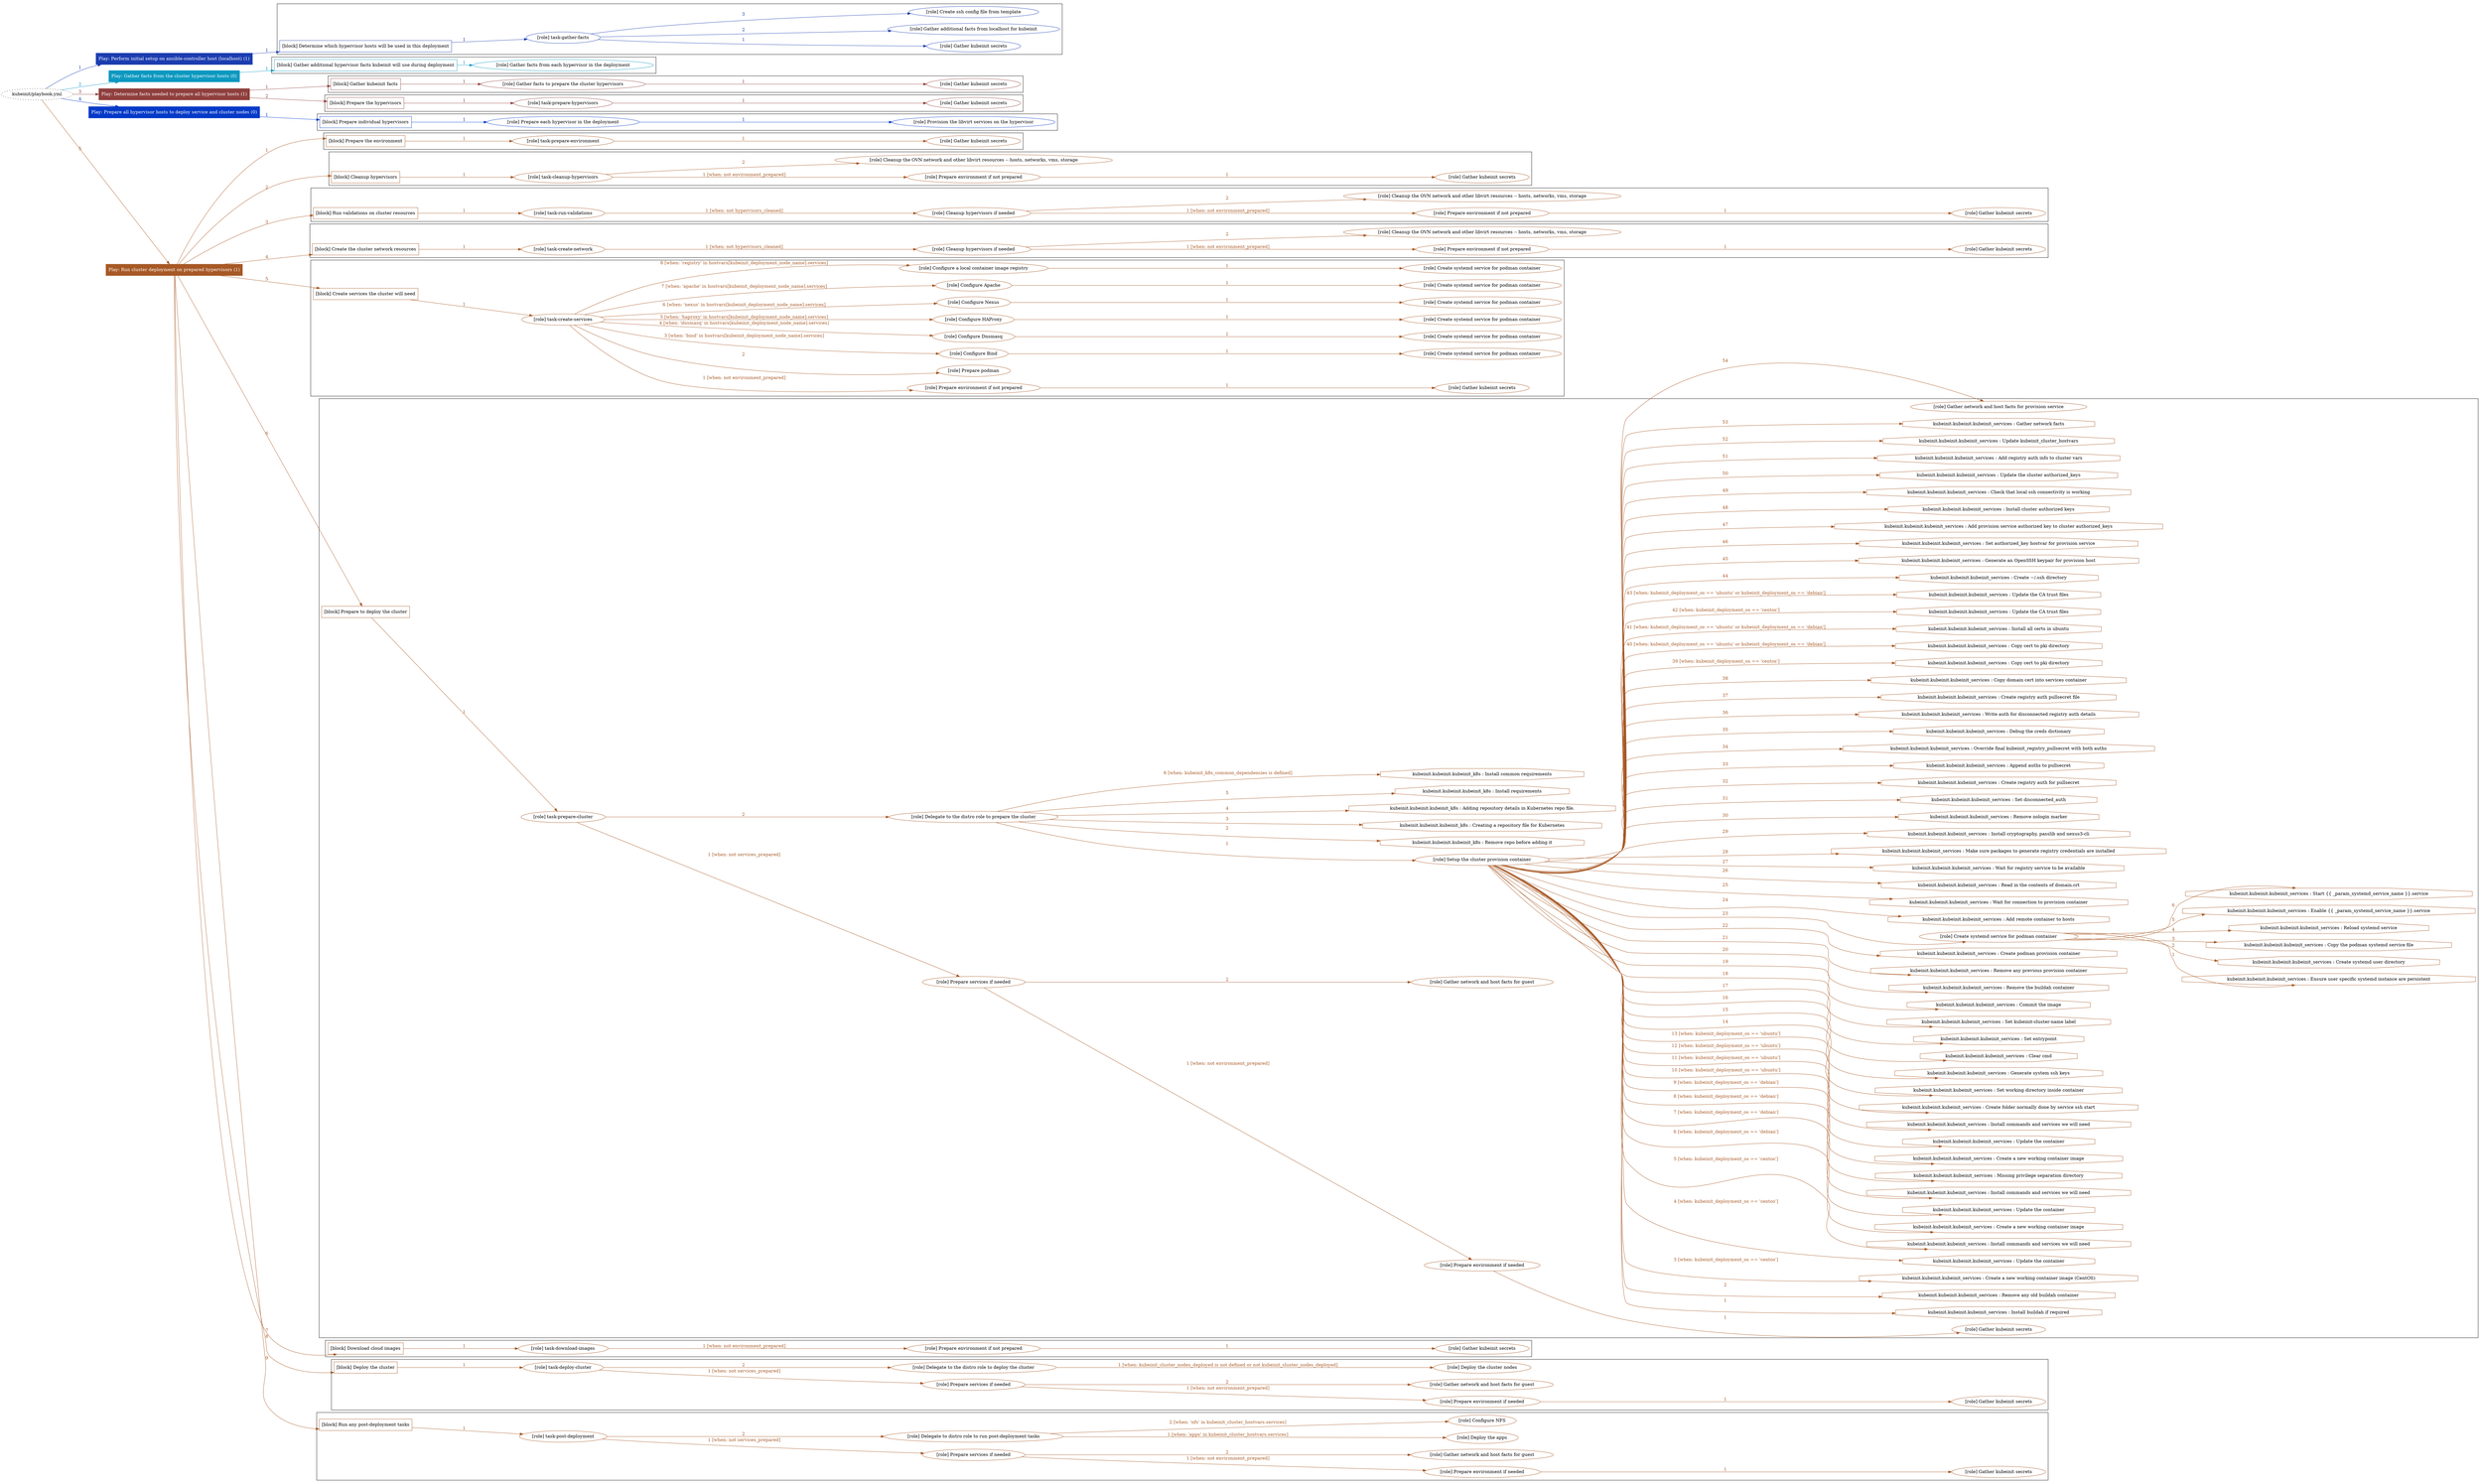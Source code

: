 digraph {
	graph [concentrate=true ordering=in rankdir=LR ratio=fill]
	edge [esep=5 sep=10]
	"kubeinit/playbook.yml" [URL="/home/runner/work/kubeinit/kubeinit/kubeinit/playbook.yml" id=playbook_4799d181 style=dotted]
	"kubeinit/playbook.yml" -> play_a02f248d [label="1 " color="#1c3db0" fontcolor="#1c3db0" id=edge_b0df022f labeltooltip="1 " tooltip="1 "]
	subgraph "Play: Perform initial setup on ansible-controller host (localhost) (1)" {
		play_a02f248d [label="Play: Perform initial setup on ansible-controller host (localhost) (1)" URL="/home/runner/work/kubeinit/kubeinit/kubeinit/playbook.yml" color="#1c3db0" fontcolor="#ffffff" id=play_a02f248d shape=box style=filled tooltip=localhost]
		play_a02f248d -> block_35a14f8c [label=1 color="#1c3db0" fontcolor="#1c3db0" id=edge_a6b7b1f9 labeltooltip=1 tooltip=1]
		subgraph cluster_block_35a14f8c {
			block_35a14f8c [label="[block] Determine which hypervisor hosts will be used in this deployment" URL="/home/runner/work/kubeinit/kubeinit/kubeinit/playbook.yml" color="#1c3db0" id=block_35a14f8c labeltooltip="Determine which hypervisor hosts will be used in this deployment" shape=box tooltip="Determine which hypervisor hosts will be used in this deployment"]
			block_35a14f8c -> role_ee580103 [label="1 " color="#1c3db0" fontcolor="#1c3db0" id=edge_62102153 labeltooltip="1 " tooltip="1 "]
			subgraph "task-gather-facts" {
				role_ee580103 [label="[role] task-gather-facts" URL="/home/runner/work/kubeinit/kubeinit/kubeinit/playbook.yml" color="#1c3db0" id=role_ee580103 tooltip="task-gather-facts"]
				role_ee580103 -> role_922951e5 [label="1 " color="#1c3db0" fontcolor="#1c3db0" id=edge_a909f1a5 labeltooltip="1 " tooltip="1 "]
				subgraph "Gather kubeinit secrets" {
					role_922951e5 [label="[role] Gather kubeinit secrets" URL="/home/runner/.ansible/collections/ansible_collections/kubeinit/kubeinit/roles/kubeinit_prepare/tasks/build_hypervisors_group.yml" color="#1c3db0" id=role_922951e5 tooltip="Gather kubeinit secrets"]
				}
				role_ee580103 -> role_add1ea91 [label="2 " color="#1c3db0" fontcolor="#1c3db0" id=edge_403f3b4e labeltooltip="2 " tooltip="2 "]
				subgraph "Gather additional facts from localhost for kubeinit" {
					role_add1ea91 [label="[role] Gather additional facts from localhost for kubeinit" URL="/home/runner/.ansible/collections/ansible_collections/kubeinit/kubeinit/roles/kubeinit_prepare/tasks/build_hypervisors_group.yml" color="#1c3db0" id=role_add1ea91 tooltip="Gather additional facts from localhost for kubeinit"]
				}
				role_ee580103 -> role_cc95f34d [label="3 " color="#1c3db0" fontcolor="#1c3db0" id=edge_a7830d1d labeltooltip="3 " tooltip="3 "]
				subgraph "Create ssh config file from template" {
					role_cc95f34d [label="[role] Create ssh config file from template" URL="/home/runner/.ansible/collections/ansible_collections/kubeinit/kubeinit/roles/kubeinit_prepare/tasks/build_hypervisors_group.yml" color="#1c3db0" id=role_cc95f34d tooltip="Create ssh config file from template"]
				}
			}
		}
	}
	"kubeinit/playbook.yml" -> play_513907fc [label="2 " color="#0c98c0" fontcolor="#0c98c0" id=edge_3206e2c7 labeltooltip="2 " tooltip="2 "]
	subgraph "Play: Gather facts from the cluster hypervisor hosts (0)" {
		play_513907fc [label="Play: Gather facts from the cluster hypervisor hosts (0)" URL="/home/runner/work/kubeinit/kubeinit/kubeinit/playbook.yml" color="#0c98c0" fontcolor="#ffffff" id=play_513907fc shape=box style=filled tooltip="Play: Gather facts from the cluster hypervisor hosts (0)"]
		play_513907fc -> block_d68a465d [label=1 color="#0c98c0" fontcolor="#0c98c0" id=edge_4c64042d labeltooltip=1 tooltip=1]
		subgraph cluster_block_d68a465d {
			block_d68a465d [label="[block] Gather additional hypervisor facts kubeinit will use during deployment" URL="/home/runner/work/kubeinit/kubeinit/kubeinit/playbook.yml" color="#0c98c0" id=block_d68a465d labeltooltip="Gather additional hypervisor facts kubeinit will use during deployment" shape=box tooltip="Gather additional hypervisor facts kubeinit will use during deployment"]
			block_d68a465d -> role_f06a620e [label="1 " color="#0c98c0" fontcolor="#0c98c0" id=edge_a007ee5d labeltooltip="1 " tooltip="1 "]
			subgraph "Gather facts from each hypervisor in the deployment" {
				role_f06a620e [label="[role] Gather facts from each hypervisor in the deployment" URL="/home/runner/work/kubeinit/kubeinit/kubeinit/playbook.yml" color="#0c98c0" id=role_f06a620e tooltip="Gather facts from each hypervisor in the deployment"]
			}
		}
	}
	"kubeinit/playbook.yml" -> play_623f9229 [label="3 " color="#8f3f3d" fontcolor="#8f3f3d" id=edge_64044cd0 labeltooltip="3 " tooltip="3 "]
	subgraph "Play: Determine facts needed to prepare all hypervisor hosts (1)" {
		play_623f9229 [label="Play: Determine facts needed to prepare all hypervisor hosts (1)" URL="/home/runner/work/kubeinit/kubeinit/kubeinit/playbook.yml" color="#8f3f3d" fontcolor="#ffffff" id=play_623f9229 shape=box style=filled tooltip=localhost]
		play_623f9229 -> block_0a7e854e [label=1 color="#8f3f3d" fontcolor="#8f3f3d" id=edge_fd64e299 labeltooltip=1 tooltip=1]
		subgraph cluster_block_0a7e854e {
			block_0a7e854e [label="[block] Gather kubeinit facts" URL="/home/runner/work/kubeinit/kubeinit/kubeinit/playbook.yml" color="#8f3f3d" id=block_0a7e854e labeltooltip="Gather kubeinit facts" shape=box tooltip="Gather kubeinit facts"]
			block_0a7e854e -> role_3cdbebf7 [label="1 " color="#8f3f3d" fontcolor="#8f3f3d" id=edge_2341ba88 labeltooltip="1 " tooltip="1 "]
			subgraph "Gather facts to prepare the cluster hypervisors" {
				role_3cdbebf7 [label="[role] Gather facts to prepare the cluster hypervisors" URL="/home/runner/work/kubeinit/kubeinit/kubeinit/playbook.yml" color="#8f3f3d" id=role_3cdbebf7 tooltip="Gather facts to prepare the cluster hypervisors"]
				role_3cdbebf7 -> role_fc2d42b6 [label="1 " color="#8f3f3d" fontcolor="#8f3f3d" id=edge_11a9f340 labeltooltip="1 " tooltip="1 "]
				subgraph "Gather kubeinit secrets" {
					role_fc2d42b6 [label="[role] Gather kubeinit secrets" URL="/home/runner/.ansible/collections/ansible_collections/kubeinit/kubeinit/roles/kubeinit_prepare/tasks/gather_kubeinit_facts.yml" color="#8f3f3d" id=role_fc2d42b6 tooltip="Gather kubeinit secrets"]
				}
			}
		}
		play_623f9229 -> block_ad050817 [label=2 color="#8f3f3d" fontcolor="#8f3f3d" id=edge_0c4001ff labeltooltip=2 tooltip=2]
		subgraph cluster_block_ad050817 {
			block_ad050817 [label="[block] Prepare the hypervisors" URL="/home/runner/work/kubeinit/kubeinit/kubeinit/playbook.yml" color="#8f3f3d" id=block_ad050817 labeltooltip="Prepare the hypervisors" shape=box tooltip="Prepare the hypervisors"]
			block_ad050817 -> role_32c0a62c [label="1 " color="#8f3f3d" fontcolor="#8f3f3d" id=edge_de8c60fb labeltooltip="1 " tooltip="1 "]
			subgraph "task-prepare-hypervisors" {
				role_32c0a62c [label="[role] task-prepare-hypervisors" URL="/home/runner/work/kubeinit/kubeinit/kubeinit/playbook.yml" color="#8f3f3d" id=role_32c0a62c tooltip="task-prepare-hypervisors"]
				role_32c0a62c -> role_691f7add [label="1 " color="#8f3f3d" fontcolor="#8f3f3d" id=edge_c590f23a labeltooltip="1 " tooltip="1 "]
				subgraph "Gather kubeinit secrets" {
					role_691f7add [label="[role] Gather kubeinit secrets" URL="/home/runner/.ansible/collections/ansible_collections/kubeinit/kubeinit/roles/kubeinit_prepare/tasks/gather_kubeinit_facts.yml" color="#8f3f3d" id=role_691f7add tooltip="Gather kubeinit secrets"]
				}
			}
		}
	}
	"kubeinit/playbook.yml" -> play_aab215ab [label="4 " color="#043ac8" fontcolor="#043ac8" id=edge_5ae69f01 labeltooltip="4 " tooltip="4 "]
	subgraph "Play: Prepare all hypervisor hosts to deploy service and cluster nodes (0)" {
		play_aab215ab [label="Play: Prepare all hypervisor hosts to deploy service and cluster nodes (0)" URL="/home/runner/work/kubeinit/kubeinit/kubeinit/playbook.yml" color="#043ac8" fontcolor="#ffffff" id=play_aab215ab shape=box style=filled tooltip="Play: Prepare all hypervisor hosts to deploy service and cluster nodes (0)"]
		play_aab215ab -> block_3b1dbec9 [label=1 color="#043ac8" fontcolor="#043ac8" id=edge_441aadc8 labeltooltip=1 tooltip=1]
		subgraph cluster_block_3b1dbec9 {
			block_3b1dbec9 [label="[block] Prepare individual hypervisors" URL="/home/runner/work/kubeinit/kubeinit/kubeinit/playbook.yml" color="#043ac8" id=block_3b1dbec9 labeltooltip="Prepare individual hypervisors" shape=box tooltip="Prepare individual hypervisors"]
			block_3b1dbec9 -> role_bf7ccfad [label="1 " color="#043ac8" fontcolor="#043ac8" id=edge_a302d858 labeltooltip="1 " tooltip="1 "]
			subgraph "Prepare each hypervisor in the deployment" {
				role_bf7ccfad [label="[role] Prepare each hypervisor in the deployment" URL="/home/runner/work/kubeinit/kubeinit/kubeinit/playbook.yml" color="#043ac8" id=role_bf7ccfad tooltip="Prepare each hypervisor in the deployment"]
				role_bf7ccfad -> role_cc3ef782 [label="1 " color="#043ac8" fontcolor="#043ac8" id=edge_9f20c931 labeltooltip="1 " tooltip="1 "]
				subgraph "Provision the libvirt services on the hypervisor" {
					role_cc3ef782 [label="[role] Provision the libvirt services on the hypervisor" URL="/home/runner/.ansible/collections/ansible_collections/kubeinit/kubeinit/roles/kubeinit_prepare/tasks/prepare_hypervisor.yml" color="#043ac8" id=role_cc3ef782 tooltip="Provision the libvirt services on the hypervisor"]
				}
			}
		}
	}
	"kubeinit/playbook.yml" -> play_d9273166 [label="5 " color="#a75825" fontcolor="#a75825" id=edge_a25a05c8 labeltooltip="5 " tooltip="5 "]
	subgraph "Play: Run cluster deployment on prepared hypervisors (1)" {
		play_d9273166 [label="Play: Run cluster deployment on prepared hypervisors (1)" URL="/home/runner/work/kubeinit/kubeinit/kubeinit/playbook.yml" color="#a75825" fontcolor="#ffffff" id=play_d9273166 shape=box style=filled tooltip=localhost]
		play_d9273166 -> block_301fa56c [label=1 color="#a75825" fontcolor="#a75825" id=edge_8101b275 labeltooltip=1 tooltip=1]
		subgraph cluster_block_301fa56c {
			block_301fa56c [label="[block] Prepare the environment" URL="/home/runner/work/kubeinit/kubeinit/kubeinit/playbook.yml" color="#a75825" id=block_301fa56c labeltooltip="Prepare the environment" shape=box tooltip="Prepare the environment"]
			block_301fa56c -> role_c7b5db19 [label="1 " color="#a75825" fontcolor="#a75825" id=edge_7677e930 labeltooltip="1 " tooltip="1 "]
			subgraph "task-prepare-environment" {
				role_c7b5db19 [label="[role] task-prepare-environment" URL="/home/runner/work/kubeinit/kubeinit/kubeinit/playbook.yml" color="#a75825" id=role_c7b5db19 tooltip="task-prepare-environment"]
				role_c7b5db19 -> role_62793d51 [label="1 " color="#a75825" fontcolor="#a75825" id=edge_7691844d labeltooltip="1 " tooltip="1 "]
				subgraph "Gather kubeinit secrets" {
					role_62793d51 [label="[role] Gather kubeinit secrets" URL="/home/runner/.ansible/collections/ansible_collections/kubeinit/kubeinit/roles/kubeinit_prepare/tasks/gather_kubeinit_facts.yml" color="#a75825" id=role_62793d51 tooltip="Gather kubeinit secrets"]
				}
			}
		}
		play_d9273166 -> block_f58cc018 [label=2 color="#a75825" fontcolor="#a75825" id=edge_208f973e labeltooltip=2 tooltip=2]
		subgraph cluster_block_f58cc018 {
			block_f58cc018 [label="[block] Cleanup hypervisors" URL="/home/runner/work/kubeinit/kubeinit/kubeinit/playbook.yml" color="#a75825" id=block_f58cc018 labeltooltip="Cleanup hypervisors" shape=box tooltip="Cleanup hypervisors"]
			block_f58cc018 -> role_69d9d1bf [label="1 " color="#a75825" fontcolor="#a75825" id=edge_f5f3e0a6 labeltooltip="1 " tooltip="1 "]
			subgraph "task-cleanup-hypervisors" {
				role_69d9d1bf [label="[role] task-cleanup-hypervisors" URL="/home/runner/work/kubeinit/kubeinit/kubeinit/playbook.yml" color="#a75825" id=role_69d9d1bf tooltip="task-cleanup-hypervisors"]
				role_69d9d1bf -> role_71c6af12 [label="1 [when: not environment_prepared]" color="#a75825" fontcolor="#a75825" id=edge_ea0ee3c3 labeltooltip="1 [when: not environment_prepared]" tooltip="1 [when: not environment_prepared]"]
				subgraph "Prepare environment if not prepared" {
					role_71c6af12 [label="[role] Prepare environment if not prepared" URL="/home/runner/.ansible/collections/ansible_collections/kubeinit/kubeinit/roles/kubeinit_prepare/tasks/cleanup_hypervisors.yml" color="#a75825" id=role_71c6af12 tooltip="Prepare environment if not prepared"]
					role_71c6af12 -> role_0150e02a [label="1 " color="#a75825" fontcolor="#a75825" id=edge_7f3c8a7e labeltooltip="1 " tooltip="1 "]
					subgraph "Gather kubeinit secrets" {
						role_0150e02a [label="[role] Gather kubeinit secrets" URL="/home/runner/.ansible/collections/ansible_collections/kubeinit/kubeinit/roles/kubeinit_prepare/tasks/gather_kubeinit_facts.yml" color="#a75825" id=role_0150e02a tooltip="Gather kubeinit secrets"]
					}
				}
				role_69d9d1bf -> role_630e5374 [label="2 " color="#a75825" fontcolor="#a75825" id=edge_e1972d27 labeltooltip="2 " tooltip="2 "]
				subgraph "Cleanup the OVN network and other libvirt resources -- hosts, networks, vms, storage" {
					role_630e5374 [label="[role] Cleanup the OVN network and other libvirt resources -- hosts, networks, vms, storage" URL="/home/runner/.ansible/collections/ansible_collections/kubeinit/kubeinit/roles/kubeinit_prepare/tasks/cleanup_hypervisors.yml" color="#a75825" id=role_630e5374 tooltip="Cleanup the OVN network and other libvirt resources -- hosts, networks, vms, storage"]
				}
			}
		}
		play_d9273166 -> block_8ae594f9 [label=3 color="#a75825" fontcolor="#a75825" id=edge_fde999e5 labeltooltip=3 tooltip=3]
		subgraph cluster_block_8ae594f9 {
			block_8ae594f9 [label="[block] Run validations on cluster resources" URL="/home/runner/work/kubeinit/kubeinit/kubeinit/playbook.yml" color="#a75825" id=block_8ae594f9 labeltooltip="Run validations on cluster resources" shape=box tooltip="Run validations on cluster resources"]
			block_8ae594f9 -> role_591c66c9 [label="1 " color="#a75825" fontcolor="#a75825" id=edge_45aa59de labeltooltip="1 " tooltip="1 "]
			subgraph "task-run-validations" {
				role_591c66c9 [label="[role] task-run-validations" URL="/home/runner/work/kubeinit/kubeinit/kubeinit/playbook.yml" color="#a75825" id=role_591c66c9 tooltip="task-run-validations"]
				role_591c66c9 -> role_74e90b25 [label="1 [when: not hypervisors_cleaned]" color="#a75825" fontcolor="#a75825" id=edge_18e8b6fa labeltooltip="1 [when: not hypervisors_cleaned]" tooltip="1 [when: not hypervisors_cleaned]"]
				subgraph "Cleanup hypervisors if needed" {
					role_74e90b25 [label="[role] Cleanup hypervisors if needed" URL="/home/runner/.ansible/collections/ansible_collections/kubeinit/kubeinit/roles/kubeinit_validations/tasks/main.yml" color="#a75825" id=role_74e90b25 tooltip="Cleanup hypervisors if needed"]
					role_74e90b25 -> role_f7c3fc80 [label="1 [when: not environment_prepared]" color="#a75825" fontcolor="#a75825" id=edge_929aeab3 labeltooltip="1 [when: not environment_prepared]" tooltip="1 [when: not environment_prepared]"]
					subgraph "Prepare environment if not prepared" {
						role_f7c3fc80 [label="[role] Prepare environment if not prepared" URL="/home/runner/.ansible/collections/ansible_collections/kubeinit/kubeinit/roles/kubeinit_prepare/tasks/cleanup_hypervisors.yml" color="#a75825" id=role_f7c3fc80 tooltip="Prepare environment if not prepared"]
						role_f7c3fc80 -> role_05fc9f93 [label="1 " color="#a75825" fontcolor="#a75825" id=edge_93bc5644 labeltooltip="1 " tooltip="1 "]
						subgraph "Gather kubeinit secrets" {
							role_05fc9f93 [label="[role] Gather kubeinit secrets" URL="/home/runner/.ansible/collections/ansible_collections/kubeinit/kubeinit/roles/kubeinit_prepare/tasks/gather_kubeinit_facts.yml" color="#a75825" id=role_05fc9f93 tooltip="Gather kubeinit secrets"]
						}
					}
					role_74e90b25 -> role_570d2563 [label="2 " color="#a75825" fontcolor="#a75825" id=edge_87fb79c4 labeltooltip="2 " tooltip="2 "]
					subgraph "Cleanup the OVN network and other libvirt resources -- hosts, networks, vms, storage" {
						role_570d2563 [label="[role] Cleanup the OVN network and other libvirt resources -- hosts, networks, vms, storage" URL="/home/runner/.ansible/collections/ansible_collections/kubeinit/kubeinit/roles/kubeinit_prepare/tasks/cleanup_hypervisors.yml" color="#a75825" id=role_570d2563 tooltip="Cleanup the OVN network and other libvirt resources -- hosts, networks, vms, storage"]
					}
				}
			}
		}
		play_d9273166 -> block_b6276ca9 [label=4 color="#a75825" fontcolor="#a75825" id=edge_8737fc09 labeltooltip=4 tooltip=4]
		subgraph cluster_block_b6276ca9 {
			block_b6276ca9 [label="[block] Create the cluster network resources" URL="/home/runner/work/kubeinit/kubeinit/kubeinit/playbook.yml" color="#a75825" id=block_b6276ca9 labeltooltip="Create the cluster network resources" shape=box tooltip="Create the cluster network resources"]
			block_b6276ca9 -> role_3f5ce620 [label="1 " color="#a75825" fontcolor="#a75825" id=edge_ec54b869 labeltooltip="1 " tooltip="1 "]
			subgraph "task-create-network" {
				role_3f5ce620 [label="[role] task-create-network" URL="/home/runner/work/kubeinit/kubeinit/kubeinit/playbook.yml" color="#a75825" id=role_3f5ce620 tooltip="task-create-network"]
				role_3f5ce620 -> role_1394fad0 [label="1 [when: not hypervisors_cleaned]" color="#a75825" fontcolor="#a75825" id=edge_40253ad9 labeltooltip="1 [when: not hypervisors_cleaned]" tooltip="1 [when: not hypervisors_cleaned]"]
				subgraph "Cleanup hypervisors if needed" {
					role_1394fad0 [label="[role] Cleanup hypervisors if needed" URL="/home/runner/.ansible/collections/ansible_collections/kubeinit/kubeinit/roles/kubeinit_libvirt/tasks/create_network.yml" color="#a75825" id=role_1394fad0 tooltip="Cleanup hypervisors if needed"]
					role_1394fad0 -> role_1011933c [label="1 [when: not environment_prepared]" color="#a75825" fontcolor="#a75825" id=edge_e8df92c5 labeltooltip="1 [when: not environment_prepared]" tooltip="1 [when: not environment_prepared]"]
					subgraph "Prepare environment if not prepared" {
						role_1011933c [label="[role] Prepare environment if not prepared" URL="/home/runner/.ansible/collections/ansible_collections/kubeinit/kubeinit/roles/kubeinit_prepare/tasks/cleanup_hypervisors.yml" color="#a75825" id=role_1011933c tooltip="Prepare environment if not prepared"]
						role_1011933c -> role_0a9fa907 [label="1 " color="#a75825" fontcolor="#a75825" id=edge_943e1063 labeltooltip="1 " tooltip="1 "]
						subgraph "Gather kubeinit secrets" {
							role_0a9fa907 [label="[role] Gather kubeinit secrets" URL="/home/runner/.ansible/collections/ansible_collections/kubeinit/kubeinit/roles/kubeinit_prepare/tasks/gather_kubeinit_facts.yml" color="#a75825" id=role_0a9fa907 tooltip="Gather kubeinit secrets"]
						}
					}
					role_1394fad0 -> role_974da3ad [label="2 " color="#a75825" fontcolor="#a75825" id=edge_28184d35 labeltooltip="2 " tooltip="2 "]
					subgraph "Cleanup the OVN network and other libvirt resources -- hosts, networks, vms, storage" {
						role_974da3ad [label="[role] Cleanup the OVN network and other libvirt resources -- hosts, networks, vms, storage" URL="/home/runner/.ansible/collections/ansible_collections/kubeinit/kubeinit/roles/kubeinit_prepare/tasks/cleanup_hypervisors.yml" color="#a75825" id=role_974da3ad tooltip="Cleanup the OVN network and other libvirt resources -- hosts, networks, vms, storage"]
					}
				}
			}
		}
		play_d9273166 -> block_c9a806e1 [label=5 color="#a75825" fontcolor="#a75825" id=edge_7adb4281 labeltooltip=5 tooltip=5]
		subgraph cluster_block_c9a806e1 {
			block_c9a806e1 [label="[block] Create services the cluster will need" URL="/home/runner/work/kubeinit/kubeinit/kubeinit/playbook.yml" color="#a75825" id=block_c9a806e1 labeltooltip="Create services the cluster will need" shape=box tooltip="Create services the cluster will need"]
			block_c9a806e1 -> role_8b345b11 [label="1 " color="#a75825" fontcolor="#a75825" id=edge_6df036af labeltooltip="1 " tooltip="1 "]
			subgraph "task-create-services" {
				role_8b345b11 [label="[role] task-create-services" URL="/home/runner/work/kubeinit/kubeinit/kubeinit/playbook.yml" color="#a75825" id=role_8b345b11 tooltip="task-create-services"]
				role_8b345b11 -> role_2596a5d8 [label="1 [when: not environment_prepared]" color="#a75825" fontcolor="#a75825" id=edge_fb851430 labeltooltip="1 [when: not environment_prepared]" tooltip="1 [when: not environment_prepared]"]
				subgraph "Prepare environment if not prepared" {
					role_2596a5d8 [label="[role] Prepare environment if not prepared" URL="/home/runner/.ansible/collections/ansible_collections/kubeinit/kubeinit/roles/kubeinit_services/tasks/main.yml" color="#a75825" id=role_2596a5d8 tooltip="Prepare environment if not prepared"]
					role_2596a5d8 -> role_76566674 [label="1 " color="#a75825" fontcolor="#a75825" id=edge_8b397d46 labeltooltip="1 " tooltip="1 "]
					subgraph "Gather kubeinit secrets" {
						role_76566674 [label="[role] Gather kubeinit secrets" URL="/home/runner/.ansible/collections/ansible_collections/kubeinit/kubeinit/roles/kubeinit_prepare/tasks/gather_kubeinit_facts.yml" color="#a75825" id=role_76566674 tooltip="Gather kubeinit secrets"]
					}
				}
				role_8b345b11 -> role_4fd4eca1 [label="2 " color="#a75825" fontcolor="#a75825" id=edge_0ad6f334 labeltooltip="2 " tooltip="2 "]
				subgraph "Prepare podman" {
					role_4fd4eca1 [label="[role] Prepare podman" URL="/home/runner/.ansible/collections/ansible_collections/kubeinit/kubeinit/roles/kubeinit_services/tasks/00_create_service_pod.yml" color="#a75825" id=role_4fd4eca1 tooltip="Prepare podman"]
				}
				role_8b345b11 -> role_b9f9874f [label="3 [when: 'bind' in hostvars[kubeinit_deployment_node_name].services]" color="#a75825" fontcolor="#a75825" id=edge_04a3759e labeltooltip="3 [when: 'bind' in hostvars[kubeinit_deployment_node_name].services]" tooltip="3 [when: 'bind' in hostvars[kubeinit_deployment_node_name].services]"]
				subgraph "Configure Bind" {
					role_b9f9874f [label="[role] Configure Bind" URL="/home/runner/.ansible/collections/ansible_collections/kubeinit/kubeinit/roles/kubeinit_services/tasks/start_services_containers.yml" color="#a75825" id=role_b9f9874f tooltip="Configure Bind"]
					role_b9f9874f -> role_a292bb5c [label="1 " color="#a75825" fontcolor="#a75825" id=edge_f66c772d labeltooltip="1 " tooltip="1 "]
					subgraph "Create systemd service for podman container" {
						role_a292bb5c [label="[role] Create systemd service for podman container" URL="/home/runner/.ansible/collections/ansible_collections/kubeinit/kubeinit/roles/kubeinit_bind/tasks/main.yml" color="#a75825" id=role_a292bb5c tooltip="Create systemd service for podman container"]
					}
				}
				role_8b345b11 -> role_09f73fad [label="4 [when: 'dnsmasq' in hostvars[kubeinit_deployment_node_name].services]" color="#a75825" fontcolor="#a75825" id=edge_aa840fa7 labeltooltip="4 [when: 'dnsmasq' in hostvars[kubeinit_deployment_node_name].services]" tooltip="4 [when: 'dnsmasq' in hostvars[kubeinit_deployment_node_name].services]"]
				subgraph "Configure Dnsmasq" {
					role_09f73fad [label="[role] Configure Dnsmasq" URL="/home/runner/.ansible/collections/ansible_collections/kubeinit/kubeinit/roles/kubeinit_services/tasks/start_services_containers.yml" color="#a75825" id=role_09f73fad tooltip="Configure Dnsmasq"]
					role_09f73fad -> role_1dbd722f [label="1 " color="#a75825" fontcolor="#a75825" id=edge_260edeca labeltooltip="1 " tooltip="1 "]
					subgraph "Create systemd service for podman container" {
						role_1dbd722f [label="[role] Create systemd service for podman container" URL="/home/runner/.ansible/collections/ansible_collections/kubeinit/kubeinit/roles/kubeinit_dnsmasq/tasks/main.yml" color="#a75825" id=role_1dbd722f tooltip="Create systemd service for podman container"]
					}
				}
				role_8b345b11 -> role_72139763 [label="5 [when: 'haproxy' in hostvars[kubeinit_deployment_node_name].services]" color="#a75825" fontcolor="#a75825" id=edge_47d95157 labeltooltip="5 [when: 'haproxy' in hostvars[kubeinit_deployment_node_name].services]" tooltip="5 [when: 'haproxy' in hostvars[kubeinit_deployment_node_name].services]"]
				subgraph "Configure HAProxy" {
					role_72139763 [label="[role] Configure HAProxy" URL="/home/runner/.ansible/collections/ansible_collections/kubeinit/kubeinit/roles/kubeinit_services/tasks/start_services_containers.yml" color="#a75825" id=role_72139763 tooltip="Configure HAProxy"]
					role_72139763 -> role_948ca7cd [label="1 " color="#a75825" fontcolor="#a75825" id=edge_26dce8f6 labeltooltip="1 " tooltip="1 "]
					subgraph "Create systemd service for podman container" {
						role_948ca7cd [label="[role] Create systemd service for podman container" URL="/home/runner/.ansible/collections/ansible_collections/kubeinit/kubeinit/roles/kubeinit_haproxy/tasks/main.yml" color="#a75825" id=role_948ca7cd tooltip="Create systemd service for podman container"]
					}
				}
				role_8b345b11 -> role_38d2149c [label="6 [when: 'nexus' in hostvars[kubeinit_deployment_node_name].services]" color="#a75825" fontcolor="#a75825" id=edge_5ed071d4 labeltooltip="6 [when: 'nexus' in hostvars[kubeinit_deployment_node_name].services]" tooltip="6 [when: 'nexus' in hostvars[kubeinit_deployment_node_name].services]"]
				subgraph "Configure Nexus" {
					role_38d2149c [label="[role] Configure Nexus" URL="/home/runner/.ansible/collections/ansible_collections/kubeinit/kubeinit/roles/kubeinit_services/tasks/start_services_containers.yml" color="#a75825" id=role_38d2149c tooltip="Configure Nexus"]
					role_38d2149c -> role_06b38b50 [label="1 " color="#a75825" fontcolor="#a75825" id=edge_c2834a3e labeltooltip="1 " tooltip="1 "]
					subgraph "Create systemd service for podman container" {
						role_06b38b50 [label="[role] Create systemd service for podman container" URL="/home/runner/.ansible/collections/ansible_collections/kubeinit/kubeinit/roles/kubeinit_nexus/tasks/main.yml" color="#a75825" id=role_06b38b50 tooltip="Create systemd service for podman container"]
					}
				}
				role_8b345b11 -> role_aef2e7c0 [label="7 [when: 'apache' in hostvars[kubeinit_deployment_node_name].services]" color="#a75825" fontcolor="#a75825" id=edge_5b5167f4 labeltooltip="7 [when: 'apache' in hostvars[kubeinit_deployment_node_name].services]" tooltip="7 [when: 'apache' in hostvars[kubeinit_deployment_node_name].services]"]
				subgraph "Configure Apache" {
					role_aef2e7c0 [label="[role] Configure Apache" URL="/home/runner/.ansible/collections/ansible_collections/kubeinit/kubeinit/roles/kubeinit_services/tasks/start_services_containers.yml" color="#a75825" id=role_aef2e7c0 tooltip="Configure Apache"]
					role_aef2e7c0 -> role_2b8089e8 [label="1 " color="#a75825" fontcolor="#a75825" id=edge_093a65f3 labeltooltip="1 " tooltip="1 "]
					subgraph "Create systemd service for podman container" {
						role_2b8089e8 [label="[role] Create systemd service for podman container" URL="/home/runner/.ansible/collections/ansible_collections/kubeinit/kubeinit/roles/kubeinit_apache/tasks/main.yml" color="#a75825" id=role_2b8089e8 tooltip="Create systemd service for podman container"]
					}
				}
				role_8b345b11 -> role_17932a96 [label="8 [when: 'registry' in hostvars[kubeinit_deployment_node_name].services]" color="#a75825" fontcolor="#a75825" id=edge_b4d9771c labeltooltip="8 [when: 'registry' in hostvars[kubeinit_deployment_node_name].services]" tooltip="8 [when: 'registry' in hostvars[kubeinit_deployment_node_name].services]"]
				subgraph "Configure a local container image registry" {
					role_17932a96 [label="[role] Configure a local container image registry" URL="/home/runner/.ansible/collections/ansible_collections/kubeinit/kubeinit/roles/kubeinit_services/tasks/start_services_containers.yml" color="#a75825" id=role_17932a96 tooltip="Configure a local container image registry"]
					role_17932a96 -> role_75987c30 [label="1 " color="#a75825" fontcolor="#a75825" id=edge_765ee764 labeltooltip="1 " tooltip="1 "]
					subgraph "Create systemd service for podman container" {
						role_75987c30 [label="[role] Create systemd service for podman container" URL="/home/runner/.ansible/collections/ansible_collections/kubeinit/kubeinit/roles/kubeinit_registry/tasks/main.yml" color="#a75825" id=role_75987c30 tooltip="Create systemd service for podman container"]
					}
				}
			}
		}
		play_d9273166 -> block_d84b240c [label=6 color="#a75825" fontcolor="#a75825" id=edge_83c7bf36 labeltooltip=6 tooltip=6]
		subgraph cluster_block_d84b240c {
			block_d84b240c [label="[block] Prepare to deploy the cluster" URL="/home/runner/work/kubeinit/kubeinit/kubeinit/playbook.yml" color="#a75825" id=block_d84b240c labeltooltip="Prepare to deploy the cluster" shape=box tooltip="Prepare to deploy the cluster"]
			block_d84b240c -> role_ed9f9b63 [label="1 " color="#a75825" fontcolor="#a75825" id=edge_430ce00d labeltooltip="1 " tooltip="1 "]
			subgraph "task-prepare-cluster" {
				role_ed9f9b63 [label="[role] task-prepare-cluster" URL="/home/runner/work/kubeinit/kubeinit/kubeinit/playbook.yml" color="#a75825" id=role_ed9f9b63 tooltip="task-prepare-cluster"]
				role_ed9f9b63 -> role_37ac524c [label="1 [when: not services_prepared]" color="#a75825" fontcolor="#a75825" id=edge_052099a3 labeltooltip="1 [when: not services_prepared]" tooltip="1 [when: not services_prepared]"]
				subgraph "Prepare services if needed" {
					role_37ac524c [label="[role] Prepare services if needed" URL="/home/runner/.ansible/collections/ansible_collections/kubeinit/kubeinit/roles/kubeinit_prepare/tasks/prepare_cluster.yml" color="#a75825" id=role_37ac524c tooltip="Prepare services if needed"]
					role_37ac524c -> role_9f123bc0 [label="1 [when: not environment_prepared]" color="#a75825" fontcolor="#a75825" id=edge_6c4814b5 labeltooltip="1 [when: not environment_prepared]" tooltip="1 [when: not environment_prepared]"]
					subgraph "Prepare environment if needed" {
						role_9f123bc0 [label="[role] Prepare environment if needed" URL="/home/runner/.ansible/collections/ansible_collections/kubeinit/kubeinit/roles/kubeinit_services/tasks/prepare_services.yml" color="#a75825" id=role_9f123bc0 tooltip="Prepare environment if needed"]
						role_9f123bc0 -> role_e6225ca4 [label="1 " color="#a75825" fontcolor="#a75825" id=edge_39a39b17 labeltooltip="1 " tooltip="1 "]
						subgraph "Gather kubeinit secrets" {
							role_e6225ca4 [label="[role] Gather kubeinit secrets" URL="/home/runner/.ansible/collections/ansible_collections/kubeinit/kubeinit/roles/kubeinit_prepare/tasks/gather_kubeinit_facts.yml" color="#a75825" id=role_e6225ca4 tooltip="Gather kubeinit secrets"]
						}
					}
					role_37ac524c -> role_ee5e1ce0 [label="2 " color="#a75825" fontcolor="#a75825" id=edge_e91216ba labeltooltip="2 " tooltip="2 "]
					subgraph "Gather network and host facts for guest" {
						role_ee5e1ce0 [label="[role] Gather network and host facts for guest" URL="/home/runner/.ansible/collections/ansible_collections/kubeinit/kubeinit/roles/kubeinit_services/tasks/prepare_services.yml" color="#a75825" id=role_ee5e1ce0 tooltip="Gather network and host facts for guest"]
					}
				}
				role_ed9f9b63 -> role_f2a3c8e8 [label="2 " color="#a75825" fontcolor="#a75825" id=edge_06c82fe0 labeltooltip="2 " tooltip="2 "]
				subgraph "Delegate to the distro role to prepare the cluster" {
					role_f2a3c8e8 [label="[role] Delegate to the distro role to prepare the cluster" URL="/home/runner/.ansible/collections/ansible_collections/kubeinit/kubeinit/roles/kubeinit_prepare/tasks/prepare_cluster.yml" color="#a75825" id=role_f2a3c8e8 tooltip="Delegate to the distro role to prepare the cluster"]
					role_f2a3c8e8 -> role_6bba7a3d [label="1 " color="#a75825" fontcolor="#a75825" id=edge_9f3219b1 labeltooltip="1 " tooltip="1 "]
					subgraph "Setup the cluster provision container" {
						role_6bba7a3d [label="[role] Setup the cluster provision container" URL="/home/runner/.ansible/collections/ansible_collections/kubeinit/kubeinit/roles/kubeinit_k8s/tasks/prepare_cluster.yml" color="#a75825" id=role_6bba7a3d tooltip="Setup the cluster provision container"]
						task_ab37a28f [label="kubeinit.kubeinit.kubeinit_services : Install buildah if required" URL="/home/runner/.ansible/collections/ansible_collections/kubeinit/kubeinit/roles/kubeinit_services/tasks/create_provision_container.yml" color="#a75825" id=task_ab37a28f shape=octagon tooltip="kubeinit.kubeinit.kubeinit_services : Install buildah if required"]
						role_6bba7a3d -> task_ab37a28f [label="1 " color="#a75825" fontcolor="#a75825" id=edge_4934fa57 labeltooltip="1 " tooltip="1 "]
						task_fe0ab640 [label="kubeinit.kubeinit.kubeinit_services : Remove any old buildah container" URL="/home/runner/.ansible/collections/ansible_collections/kubeinit/kubeinit/roles/kubeinit_services/tasks/create_provision_container.yml" color="#a75825" id=task_fe0ab640 shape=octagon tooltip="kubeinit.kubeinit.kubeinit_services : Remove any old buildah container"]
						role_6bba7a3d -> task_fe0ab640 [label="2 " color="#a75825" fontcolor="#a75825" id=edge_1c07e8f5 labeltooltip="2 " tooltip="2 "]
						task_d31a675a [label="kubeinit.kubeinit.kubeinit_services : Create a new working container image (CentOS)" URL="/home/runner/.ansible/collections/ansible_collections/kubeinit/kubeinit/roles/kubeinit_services/tasks/create_provision_container.yml" color="#a75825" id=task_d31a675a shape=octagon tooltip="kubeinit.kubeinit.kubeinit_services : Create a new working container image (CentOS)"]
						role_6bba7a3d -> task_d31a675a [label="3 [when: kubeinit_deployment_os == 'centos']" color="#a75825" fontcolor="#a75825" id=edge_171a0e14 labeltooltip="3 [when: kubeinit_deployment_os == 'centos']" tooltip="3 [when: kubeinit_deployment_os == 'centos']"]
						task_c96fdef8 [label="kubeinit.kubeinit.kubeinit_services : Update the container" URL="/home/runner/.ansible/collections/ansible_collections/kubeinit/kubeinit/roles/kubeinit_services/tasks/create_provision_container.yml" color="#a75825" id=task_c96fdef8 shape=octagon tooltip="kubeinit.kubeinit.kubeinit_services : Update the container"]
						role_6bba7a3d -> task_c96fdef8 [label="4 [when: kubeinit_deployment_os == 'centos']" color="#a75825" fontcolor="#a75825" id=edge_40805f2c labeltooltip="4 [when: kubeinit_deployment_os == 'centos']" tooltip="4 [when: kubeinit_deployment_os == 'centos']"]
						task_70a51a31 [label="kubeinit.kubeinit.kubeinit_services : Install commands and services we will need" URL="/home/runner/.ansible/collections/ansible_collections/kubeinit/kubeinit/roles/kubeinit_services/tasks/create_provision_container.yml" color="#a75825" id=task_70a51a31 shape=octagon tooltip="kubeinit.kubeinit.kubeinit_services : Install commands and services we will need"]
						role_6bba7a3d -> task_70a51a31 [label="5 [when: kubeinit_deployment_os == 'centos']" color="#a75825" fontcolor="#a75825" id=edge_1c904a69 labeltooltip="5 [when: kubeinit_deployment_os == 'centos']" tooltip="5 [when: kubeinit_deployment_os == 'centos']"]
						task_66ecef3f [label="kubeinit.kubeinit.kubeinit_services : Create a new working container image" URL="/home/runner/.ansible/collections/ansible_collections/kubeinit/kubeinit/roles/kubeinit_services/tasks/create_provision_container.yml" color="#a75825" id=task_66ecef3f shape=octagon tooltip="kubeinit.kubeinit.kubeinit_services : Create a new working container image"]
						role_6bba7a3d -> task_66ecef3f [label="6 [when: kubeinit_deployment_os == 'debian']" color="#a75825" fontcolor="#a75825" id=edge_ee48765f labeltooltip="6 [when: kubeinit_deployment_os == 'debian']" tooltip="6 [when: kubeinit_deployment_os == 'debian']"]
						task_947418d8 [label="kubeinit.kubeinit.kubeinit_services : Update the container" URL="/home/runner/.ansible/collections/ansible_collections/kubeinit/kubeinit/roles/kubeinit_services/tasks/create_provision_container.yml" color="#a75825" id=task_947418d8 shape=octagon tooltip="kubeinit.kubeinit.kubeinit_services : Update the container"]
						role_6bba7a3d -> task_947418d8 [label="7 [when: kubeinit_deployment_os == 'debian']" color="#a75825" fontcolor="#a75825" id=edge_04f8245b labeltooltip="7 [when: kubeinit_deployment_os == 'debian']" tooltip="7 [when: kubeinit_deployment_os == 'debian']"]
						task_ca0b1509 [label="kubeinit.kubeinit.kubeinit_services : Install commands and services we will need" URL="/home/runner/.ansible/collections/ansible_collections/kubeinit/kubeinit/roles/kubeinit_services/tasks/create_provision_container.yml" color="#a75825" id=task_ca0b1509 shape=octagon tooltip="kubeinit.kubeinit.kubeinit_services : Install commands and services we will need"]
						role_6bba7a3d -> task_ca0b1509 [label="8 [when: kubeinit_deployment_os == 'debian']" color="#a75825" fontcolor="#a75825" id=edge_eae2d0ef labeltooltip="8 [when: kubeinit_deployment_os == 'debian']" tooltip="8 [when: kubeinit_deployment_os == 'debian']"]
						task_4de25aeb [label="kubeinit.kubeinit.kubeinit_services : Missing privilege separation directory" URL="/home/runner/.ansible/collections/ansible_collections/kubeinit/kubeinit/roles/kubeinit_services/tasks/create_provision_container.yml" color="#a75825" id=task_4de25aeb shape=octagon tooltip="kubeinit.kubeinit.kubeinit_services : Missing privilege separation directory"]
						role_6bba7a3d -> task_4de25aeb [label="9 [when: kubeinit_deployment_os == 'debian']" color="#a75825" fontcolor="#a75825" id=edge_35916d86 labeltooltip="9 [when: kubeinit_deployment_os == 'debian']" tooltip="9 [when: kubeinit_deployment_os == 'debian']"]
						task_e97acc93 [label="kubeinit.kubeinit.kubeinit_services : Create a new working container image" URL="/home/runner/.ansible/collections/ansible_collections/kubeinit/kubeinit/roles/kubeinit_services/tasks/create_provision_container.yml" color="#a75825" id=task_e97acc93 shape=octagon tooltip="kubeinit.kubeinit.kubeinit_services : Create a new working container image"]
						role_6bba7a3d -> task_e97acc93 [label="10 [when: kubeinit_deployment_os == 'ubuntu']" color="#a75825" fontcolor="#a75825" id=edge_1e7e515b labeltooltip="10 [when: kubeinit_deployment_os == 'ubuntu']" tooltip="10 [when: kubeinit_deployment_os == 'ubuntu']"]
						task_d1d8fff0 [label="kubeinit.kubeinit.kubeinit_services : Update the container" URL="/home/runner/.ansible/collections/ansible_collections/kubeinit/kubeinit/roles/kubeinit_services/tasks/create_provision_container.yml" color="#a75825" id=task_d1d8fff0 shape=octagon tooltip="kubeinit.kubeinit.kubeinit_services : Update the container"]
						role_6bba7a3d -> task_d1d8fff0 [label="11 [when: kubeinit_deployment_os == 'ubuntu']" color="#a75825" fontcolor="#a75825" id=edge_b68a5902 labeltooltip="11 [when: kubeinit_deployment_os == 'ubuntu']" tooltip="11 [when: kubeinit_deployment_os == 'ubuntu']"]
						task_e891f184 [label="kubeinit.kubeinit.kubeinit_services : Install commands and services we will need" URL="/home/runner/.ansible/collections/ansible_collections/kubeinit/kubeinit/roles/kubeinit_services/tasks/create_provision_container.yml" color="#a75825" id=task_e891f184 shape=octagon tooltip="kubeinit.kubeinit.kubeinit_services : Install commands and services we will need"]
						role_6bba7a3d -> task_e891f184 [label="12 [when: kubeinit_deployment_os == 'ubuntu']" color="#a75825" fontcolor="#a75825" id=edge_677862ac labeltooltip="12 [when: kubeinit_deployment_os == 'ubuntu']" tooltip="12 [when: kubeinit_deployment_os == 'ubuntu']"]
						task_717837ba [label="kubeinit.kubeinit.kubeinit_services : Create folder normally done by service ssh start" URL="/home/runner/.ansible/collections/ansible_collections/kubeinit/kubeinit/roles/kubeinit_services/tasks/create_provision_container.yml" color="#a75825" id=task_717837ba shape=octagon tooltip="kubeinit.kubeinit.kubeinit_services : Create folder normally done by service ssh start"]
						role_6bba7a3d -> task_717837ba [label="13 [when: kubeinit_deployment_os == 'ubuntu']" color="#a75825" fontcolor="#a75825" id=edge_5f732b63 labeltooltip="13 [when: kubeinit_deployment_os == 'ubuntu']" tooltip="13 [when: kubeinit_deployment_os == 'ubuntu']"]
						task_b48a08c8 [label="kubeinit.kubeinit.kubeinit_services : Set working directory inside container" URL="/home/runner/.ansible/collections/ansible_collections/kubeinit/kubeinit/roles/kubeinit_services/tasks/create_provision_container.yml" color="#a75825" id=task_b48a08c8 shape=octagon tooltip="kubeinit.kubeinit.kubeinit_services : Set working directory inside container"]
						role_6bba7a3d -> task_b48a08c8 [label="14 " color="#a75825" fontcolor="#a75825" id=edge_bbc1551e labeltooltip="14 " tooltip="14 "]
						task_cdbba064 [label="kubeinit.kubeinit.kubeinit_services : Generate system ssh keys" URL="/home/runner/.ansible/collections/ansible_collections/kubeinit/kubeinit/roles/kubeinit_services/tasks/create_provision_container.yml" color="#a75825" id=task_cdbba064 shape=octagon tooltip="kubeinit.kubeinit.kubeinit_services : Generate system ssh keys"]
						role_6bba7a3d -> task_cdbba064 [label="15 " color="#a75825" fontcolor="#a75825" id=edge_74b8becb labeltooltip="15 " tooltip="15 "]
						task_2eff7eac [label="kubeinit.kubeinit.kubeinit_services : Clear cmd" URL="/home/runner/.ansible/collections/ansible_collections/kubeinit/kubeinit/roles/kubeinit_services/tasks/create_provision_container.yml" color="#a75825" id=task_2eff7eac shape=octagon tooltip="kubeinit.kubeinit.kubeinit_services : Clear cmd"]
						role_6bba7a3d -> task_2eff7eac [label="16 " color="#a75825" fontcolor="#a75825" id=edge_91daaa5a labeltooltip="16 " tooltip="16 "]
						task_5ae768f1 [label="kubeinit.kubeinit.kubeinit_services : Set entrypoint" URL="/home/runner/.ansible/collections/ansible_collections/kubeinit/kubeinit/roles/kubeinit_services/tasks/create_provision_container.yml" color="#a75825" id=task_5ae768f1 shape=octagon tooltip="kubeinit.kubeinit.kubeinit_services : Set entrypoint"]
						role_6bba7a3d -> task_5ae768f1 [label="17 " color="#a75825" fontcolor="#a75825" id=edge_0c39201c labeltooltip="17 " tooltip="17 "]
						task_6aba0556 [label="kubeinit.kubeinit.kubeinit_services : Set kubeinit-cluster-name label" URL="/home/runner/.ansible/collections/ansible_collections/kubeinit/kubeinit/roles/kubeinit_services/tasks/create_provision_container.yml" color="#a75825" id=task_6aba0556 shape=octagon tooltip="kubeinit.kubeinit.kubeinit_services : Set kubeinit-cluster-name label"]
						role_6bba7a3d -> task_6aba0556 [label="18 " color="#a75825" fontcolor="#a75825" id=edge_0b79a231 labeltooltip="18 " tooltip="18 "]
						task_d7bdc4f1 [label="kubeinit.kubeinit.kubeinit_services : Commit the image" URL="/home/runner/.ansible/collections/ansible_collections/kubeinit/kubeinit/roles/kubeinit_services/tasks/create_provision_container.yml" color="#a75825" id=task_d7bdc4f1 shape=octagon tooltip="kubeinit.kubeinit.kubeinit_services : Commit the image"]
						role_6bba7a3d -> task_d7bdc4f1 [label="19 " color="#a75825" fontcolor="#a75825" id=edge_fe4c0b15 labeltooltip="19 " tooltip="19 "]
						task_e1b17142 [label="kubeinit.kubeinit.kubeinit_services : Remove the buildah container" URL="/home/runner/.ansible/collections/ansible_collections/kubeinit/kubeinit/roles/kubeinit_services/tasks/create_provision_container.yml" color="#a75825" id=task_e1b17142 shape=octagon tooltip="kubeinit.kubeinit.kubeinit_services : Remove the buildah container"]
						role_6bba7a3d -> task_e1b17142 [label="20 " color="#a75825" fontcolor="#a75825" id=edge_4c29ae59 labeltooltip="20 " tooltip="20 "]
						task_1261d654 [label="kubeinit.kubeinit.kubeinit_services : Remove any previous provision container" URL="/home/runner/.ansible/collections/ansible_collections/kubeinit/kubeinit/roles/kubeinit_services/tasks/create_provision_container.yml" color="#a75825" id=task_1261d654 shape=octagon tooltip="kubeinit.kubeinit.kubeinit_services : Remove any previous provision container"]
						role_6bba7a3d -> task_1261d654 [label="21 " color="#a75825" fontcolor="#a75825" id=edge_f037f16d labeltooltip="21 " tooltip="21 "]
						task_9694be91 [label="kubeinit.kubeinit.kubeinit_services : Create podman provision container" URL="/home/runner/.ansible/collections/ansible_collections/kubeinit/kubeinit/roles/kubeinit_services/tasks/create_provision_container.yml" color="#a75825" id=task_9694be91 shape=octagon tooltip="kubeinit.kubeinit.kubeinit_services : Create podman provision container"]
						role_6bba7a3d -> task_9694be91 [label="22 " color="#a75825" fontcolor="#a75825" id=edge_195d04f7 labeltooltip="22 " tooltip="22 "]
						role_6bba7a3d -> role_ae57540b [label="23 " color="#a75825" fontcolor="#a75825" id=edge_13ab0fa5 labeltooltip="23 " tooltip="23 "]
						subgraph "Create systemd service for podman container" {
							role_ae57540b [label="[role] Create systemd service for podman container" URL="/home/runner/.ansible/collections/ansible_collections/kubeinit/kubeinit/roles/kubeinit_services/tasks/create_provision_container.yml" color="#a75825" id=role_ae57540b tooltip="Create systemd service for podman container"]
							task_ca715d13 [label="kubeinit.kubeinit.kubeinit_services : Ensure user specific systemd instance are persistent" URL="/home/runner/.ansible/collections/ansible_collections/kubeinit/kubeinit/roles/kubeinit_services/tasks/create_managed_service.yml" color="#a75825" id=task_ca715d13 shape=octagon tooltip="kubeinit.kubeinit.kubeinit_services : Ensure user specific systemd instance are persistent"]
							role_ae57540b -> task_ca715d13 [label="1 " color="#a75825" fontcolor="#a75825" id=edge_73f80152 labeltooltip="1 " tooltip="1 "]
							task_46e2f133 [label="kubeinit.kubeinit.kubeinit_services : Create systemd user directory" URL="/home/runner/.ansible/collections/ansible_collections/kubeinit/kubeinit/roles/kubeinit_services/tasks/create_managed_service.yml" color="#a75825" id=task_46e2f133 shape=octagon tooltip="kubeinit.kubeinit.kubeinit_services : Create systemd user directory"]
							role_ae57540b -> task_46e2f133 [label="2 " color="#a75825" fontcolor="#a75825" id=edge_0eb246dd labeltooltip="2 " tooltip="2 "]
							task_945d8878 [label="kubeinit.kubeinit.kubeinit_services : Copy the podman systemd service file" URL="/home/runner/.ansible/collections/ansible_collections/kubeinit/kubeinit/roles/kubeinit_services/tasks/create_managed_service.yml" color="#a75825" id=task_945d8878 shape=octagon tooltip="kubeinit.kubeinit.kubeinit_services : Copy the podman systemd service file"]
							role_ae57540b -> task_945d8878 [label="3 " color="#a75825" fontcolor="#a75825" id=edge_f4ca3766 labeltooltip="3 " tooltip="3 "]
							task_4e92c34f [label="kubeinit.kubeinit.kubeinit_services : Reload systemd service" URL="/home/runner/.ansible/collections/ansible_collections/kubeinit/kubeinit/roles/kubeinit_services/tasks/create_managed_service.yml" color="#a75825" id=task_4e92c34f shape=octagon tooltip="kubeinit.kubeinit.kubeinit_services : Reload systemd service"]
							role_ae57540b -> task_4e92c34f [label="4 " color="#a75825" fontcolor="#a75825" id=edge_01ec06b2 labeltooltip="4 " tooltip="4 "]
							task_2a58a865 [label="kubeinit.kubeinit.kubeinit_services : Enable {{ _param_systemd_service_name }}.service" URL="/home/runner/.ansible/collections/ansible_collections/kubeinit/kubeinit/roles/kubeinit_services/tasks/create_managed_service.yml" color="#a75825" id=task_2a58a865 shape=octagon tooltip="kubeinit.kubeinit.kubeinit_services : Enable {{ _param_systemd_service_name }}.service"]
							role_ae57540b -> task_2a58a865 [label="5 " color="#a75825" fontcolor="#a75825" id=edge_a6580554 labeltooltip="5 " tooltip="5 "]
							task_c09822f1 [label="kubeinit.kubeinit.kubeinit_services : Start {{ _param_systemd_service_name }}.service" URL="/home/runner/.ansible/collections/ansible_collections/kubeinit/kubeinit/roles/kubeinit_services/tasks/create_managed_service.yml" color="#a75825" id=task_c09822f1 shape=octagon tooltip="kubeinit.kubeinit.kubeinit_services : Start {{ _param_systemd_service_name }}.service"]
							role_ae57540b -> task_c09822f1 [label="6 " color="#a75825" fontcolor="#a75825" id=edge_cbc7ed26 labeltooltip="6 " tooltip="6 "]
						}
						task_ee33462c [label="kubeinit.kubeinit.kubeinit_services : Add remote container to hosts" URL="/home/runner/.ansible/collections/ansible_collections/kubeinit/kubeinit/roles/kubeinit_services/tasks/create_provision_container.yml" color="#a75825" id=task_ee33462c shape=octagon tooltip="kubeinit.kubeinit.kubeinit_services : Add remote container to hosts"]
						role_6bba7a3d -> task_ee33462c [label="24 " color="#a75825" fontcolor="#a75825" id=edge_9ead0b77 labeltooltip="24 " tooltip="24 "]
						task_6233e73f [label="kubeinit.kubeinit.kubeinit_services : Wait for connection to provision container" URL="/home/runner/.ansible/collections/ansible_collections/kubeinit/kubeinit/roles/kubeinit_services/tasks/create_provision_container.yml" color="#a75825" id=task_6233e73f shape=octagon tooltip="kubeinit.kubeinit.kubeinit_services : Wait for connection to provision container"]
						role_6bba7a3d -> task_6233e73f [label="25 " color="#a75825" fontcolor="#a75825" id=edge_b19bb005 labeltooltip="25 " tooltip="25 "]
						task_0d54875a [label="kubeinit.kubeinit.kubeinit_services : Read in the contents of domain.crt" URL="/home/runner/.ansible/collections/ansible_collections/kubeinit/kubeinit/roles/kubeinit_services/tasks/create_provision_container.yml" color="#a75825" id=task_0d54875a shape=octagon tooltip="kubeinit.kubeinit.kubeinit_services : Read in the contents of domain.crt"]
						role_6bba7a3d -> task_0d54875a [label="26 " color="#a75825" fontcolor="#a75825" id=edge_d010c893 labeltooltip="26 " tooltip="26 "]
						task_997b3a58 [label="kubeinit.kubeinit.kubeinit_services : Wait for registry service to be available" URL="/home/runner/.ansible/collections/ansible_collections/kubeinit/kubeinit/roles/kubeinit_services/tasks/create_provision_container.yml" color="#a75825" id=task_997b3a58 shape=octagon tooltip="kubeinit.kubeinit.kubeinit_services : Wait for registry service to be available"]
						role_6bba7a3d -> task_997b3a58 [label="27 " color="#a75825" fontcolor="#a75825" id=edge_250b7855 labeltooltip="27 " tooltip="27 "]
						task_d82892fe [label="kubeinit.kubeinit.kubeinit_services : Make sure packages to generate registry credentials are installed" URL="/home/runner/.ansible/collections/ansible_collections/kubeinit/kubeinit/roles/kubeinit_services/tasks/create_provision_container.yml" color="#a75825" id=task_d82892fe shape=octagon tooltip="kubeinit.kubeinit.kubeinit_services : Make sure packages to generate registry credentials are installed"]
						role_6bba7a3d -> task_d82892fe [label="28 " color="#a75825" fontcolor="#a75825" id=edge_fbb036c4 labeltooltip="28 " tooltip="28 "]
						task_487c6e59 [label="kubeinit.kubeinit.kubeinit_services : Install cryptography, passlib and nexus3-cli" URL="/home/runner/.ansible/collections/ansible_collections/kubeinit/kubeinit/roles/kubeinit_services/tasks/create_provision_container.yml" color="#a75825" id=task_487c6e59 shape=octagon tooltip="kubeinit.kubeinit.kubeinit_services : Install cryptography, passlib and nexus3-cli"]
						role_6bba7a3d -> task_487c6e59 [label="29 " color="#a75825" fontcolor="#a75825" id=edge_310c5dcc labeltooltip="29 " tooltip="29 "]
						task_ec776a1c [label="kubeinit.kubeinit.kubeinit_services : Remove nologin marker" URL="/home/runner/.ansible/collections/ansible_collections/kubeinit/kubeinit/roles/kubeinit_services/tasks/create_provision_container.yml" color="#a75825" id=task_ec776a1c shape=octagon tooltip="kubeinit.kubeinit.kubeinit_services : Remove nologin marker"]
						role_6bba7a3d -> task_ec776a1c [label="30 " color="#a75825" fontcolor="#a75825" id=edge_207423e2 labeltooltip="30 " tooltip="30 "]
						task_073336af [label="kubeinit.kubeinit.kubeinit_services : Set disconnected_auth" URL="/home/runner/.ansible/collections/ansible_collections/kubeinit/kubeinit/roles/kubeinit_services/tasks/create_provision_container.yml" color="#a75825" id=task_073336af shape=octagon tooltip="kubeinit.kubeinit.kubeinit_services : Set disconnected_auth"]
						role_6bba7a3d -> task_073336af [label="31 " color="#a75825" fontcolor="#a75825" id=edge_72e396c0 labeltooltip="31 " tooltip="31 "]
						task_0e675c34 [label="kubeinit.kubeinit.kubeinit_services : Create registry auth for pullsecret" URL="/home/runner/.ansible/collections/ansible_collections/kubeinit/kubeinit/roles/kubeinit_services/tasks/create_provision_container.yml" color="#a75825" id=task_0e675c34 shape=octagon tooltip="kubeinit.kubeinit.kubeinit_services : Create registry auth for pullsecret"]
						role_6bba7a3d -> task_0e675c34 [label="32 " color="#a75825" fontcolor="#a75825" id=edge_d46860bd labeltooltip="32 " tooltip="32 "]
						task_dfee9906 [label="kubeinit.kubeinit.kubeinit_services : Append auths to pullsecret" URL="/home/runner/.ansible/collections/ansible_collections/kubeinit/kubeinit/roles/kubeinit_services/tasks/create_provision_container.yml" color="#a75825" id=task_dfee9906 shape=octagon tooltip="kubeinit.kubeinit.kubeinit_services : Append auths to pullsecret"]
						role_6bba7a3d -> task_dfee9906 [label="33 " color="#a75825" fontcolor="#a75825" id=edge_bff6808f labeltooltip="33 " tooltip="33 "]
						task_8b1c957f [label="kubeinit.kubeinit.kubeinit_services : Override final kubeinit_registry_pullsecret with both auths" URL="/home/runner/.ansible/collections/ansible_collections/kubeinit/kubeinit/roles/kubeinit_services/tasks/create_provision_container.yml" color="#a75825" id=task_8b1c957f shape=octagon tooltip="kubeinit.kubeinit.kubeinit_services : Override final kubeinit_registry_pullsecret with both auths"]
						role_6bba7a3d -> task_8b1c957f [label="34 " color="#a75825" fontcolor="#a75825" id=edge_7f0959a7 labeltooltip="34 " tooltip="34 "]
						task_e2a422eb [label="kubeinit.kubeinit.kubeinit_services : Debug the creds dictionary" URL="/home/runner/.ansible/collections/ansible_collections/kubeinit/kubeinit/roles/kubeinit_services/tasks/create_provision_container.yml" color="#a75825" id=task_e2a422eb shape=octagon tooltip="kubeinit.kubeinit.kubeinit_services : Debug the creds dictionary"]
						role_6bba7a3d -> task_e2a422eb [label="35 " color="#a75825" fontcolor="#a75825" id=edge_5039fc93 labeltooltip="35 " tooltip="35 "]
						task_6e9631aa [label="kubeinit.kubeinit.kubeinit_services : Write auth for disconnected registry auth details" URL="/home/runner/.ansible/collections/ansible_collections/kubeinit/kubeinit/roles/kubeinit_services/tasks/create_provision_container.yml" color="#a75825" id=task_6e9631aa shape=octagon tooltip="kubeinit.kubeinit.kubeinit_services : Write auth for disconnected registry auth details"]
						role_6bba7a3d -> task_6e9631aa [label="36 " color="#a75825" fontcolor="#a75825" id=edge_f7199eb5 labeltooltip="36 " tooltip="36 "]
						task_efd9eca4 [label="kubeinit.kubeinit.kubeinit_services : Create registry auth pullsecret file" URL="/home/runner/.ansible/collections/ansible_collections/kubeinit/kubeinit/roles/kubeinit_services/tasks/create_provision_container.yml" color="#a75825" id=task_efd9eca4 shape=octagon tooltip="kubeinit.kubeinit.kubeinit_services : Create registry auth pullsecret file"]
						role_6bba7a3d -> task_efd9eca4 [label="37 " color="#a75825" fontcolor="#a75825" id=edge_10c3243a labeltooltip="37 " tooltip="37 "]
						task_2c492600 [label="kubeinit.kubeinit.kubeinit_services : Copy domain cert into services container" URL="/home/runner/.ansible/collections/ansible_collections/kubeinit/kubeinit/roles/kubeinit_services/tasks/create_provision_container.yml" color="#a75825" id=task_2c492600 shape=octagon tooltip="kubeinit.kubeinit.kubeinit_services : Copy domain cert into services container"]
						role_6bba7a3d -> task_2c492600 [label="38 " color="#a75825" fontcolor="#a75825" id=edge_402b81bb labeltooltip="38 " tooltip="38 "]
						task_1dae7a3b [label="kubeinit.kubeinit.kubeinit_services : Copy cert to pki directory" URL="/home/runner/.ansible/collections/ansible_collections/kubeinit/kubeinit/roles/kubeinit_services/tasks/create_provision_container.yml" color="#a75825" id=task_1dae7a3b shape=octagon tooltip="kubeinit.kubeinit.kubeinit_services : Copy cert to pki directory"]
						role_6bba7a3d -> task_1dae7a3b [label="39 [when: kubeinit_deployment_os == 'centos']" color="#a75825" fontcolor="#a75825" id=edge_bc0f5631 labeltooltip="39 [when: kubeinit_deployment_os == 'centos']" tooltip="39 [when: kubeinit_deployment_os == 'centos']"]
						task_71cb64ec [label="kubeinit.kubeinit.kubeinit_services : Copy cert to pki directory" URL="/home/runner/.ansible/collections/ansible_collections/kubeinit/kubeinit/roles/kubeinit_services/tasks/create_provision_container.yml" color="#a75825" id=task_71cb64ec shape=octagon tooltip="kubeinit.kubeinit.kubeinit_services : Copy cert to pki directory"]
						role_6bba7a3d -> task_71cb64ec [label="40 [when: kubeinit_deployment_os == 'ubuntu' or kubeinit_deployment_os == 'debian']" color="#a75825" fontcolor="#a75825" id=edge_239532f5 labeltooltip="40 [when: kubeinit_deployment_os == 'ubuntu' or kubeinit_deployment_os == 'debian']" tooltip="40 [when: kubeinit_deployment_os == 'ubuntu' or kubeinit_deployment_os == 'debian']"]
						task_c29cb04d [label="kubeinit.kubeinit.kubeinit_services : Install all certs in ubuntu" URL="/home/runner/.ansible/collections/ansible_collections/kubeinit/kubeinit/roles/kubeinit_services/tasks/create_provision_container.yml" color="#a75825" id=task_c29cb04d shape=octagon tooltip="kubeinit.kubeinit.kubeinit_services : Install all certs in ubuntu"]
						role_6bba7a3d -> task_c29cb04d [label="41 [when: kubeinit_deployment_os == 'ubuntu' or kubeinit_deployment_os == 'debian']" color="#a75825" fontcolor="#a75825" id=edge_e4a68477 labeltooltip="41 [when: kubeinit_deployment_os == 'ubuntu' or kubeinit_deployment_os == 'debian']" tooltip="41 [when: kubeinit_deployment_os == 'ubuntu' or kubeinit_deployment_os == 'debian']"]
						task_843896ff [label="kubeinit.kubeinit.kubeinit_services : Update the CA trust files" URL="/home/runner/.ansible/collections/ansible_collections/kubeinit/kubeinit/roles/kubeinit_services/tasks/create_provision_container.yml" color="#a75825" id=task_843896ff shape=octagon tooltip="kubeinit.kubeinit.kubeinit_services : Update the CA trust files"]
						role_6bba7a3d -> task_843896ff [label="42 [when: kubeinit_deployment_os == 'centos']" color="#a75825" fontcolor="#a75825" id=edge_e47addb5 labeltooltip="42 [when: kubeinit_deployment_os == 'centos']" tooltip="42 [when: kubeinit_deployment_os == 'centos']"]
						task_907fb0e3 [label="kubeinit.kubeinit.kubeinit_services : Update the CA trust files" URL="/home/runner/.ansible/collections/ansible_collections/kubeinit/kubeinit/roles/kubeinit_services/tasks/create_provision_container.yml" color="#a75825" id=task_907fb0e3 shape=octagon tooltip="kubeinit.kubeinit.kubeinit_services : Update the CA trust files"]
						role_6bba7a3d -> task_907fb0e3 [label="43 [when: kubeinit_deployment_os == 'ubuntu' or kubeinit_deployment_os == 'debian']" color="#a75825" fontcolor="#a75825" id=edge_e37db52b labeltooltip="43 [when: kubeinit_deployment_os == 'ubuntu' or kubeinit_deployment_os == 'debian']" tooltip="43 [when: kubeinit_deployment_os == 'ubuntu' or kubeinit_deployment_os == 'debian']"]
						task_df42efa6 [label="kubeinit.kubeinit.kubeinit_services : Create ~/.ssh directory" URL="/home/runner/.ansible/collections/ansible_collections/kubeinit/kubeinit/roles/kubeinit_services/tasks/create_provision_container.yml" color="#a75825" id=task_df42efa6 shape=octagon tooltip="kubeinit.kubeinit.kubeinit_services : Create ~/.ssh directory"]
						role_6bba7a3d -> task_df42efa6 [label="44 " color="#a75825" fontcolor="#a75825" id=edge_738139ce labeltooltip="44 " tooltip="44 "]
						task_ac3a24a7 [label="kubeinit.kubeinit.kubeinit_services : Generate an OpenSSH keypair for provision host" URL="/home/runner/.ansible/collections/ansible_collections/kubeinit/kubeinit/roles/kubeinit_services/tasks/create_provision_container.yml" color="#a75825" id=task_ac3a24a7 shape=octagon tooltip="kubeinit.kubeinit.kubeinit_services : Generate an OpenSSH keypair for provision host"]
						role_6bba7a3d -> task_ac3a24a7 [label="45 " color="#a75825" fontcolor="#a75825" id=edge_8c31639f labeltooltip="45 " tooltip="45 "]
						task_2e0ab3c9 [label="kubeinit.kubeinit.kubeinit_services : Set authorized_key hostvar for provision service" URL="/home/runner/.ansible/collections/ansible_collections/kubeinit/kubeinit/roles/kubeinit_services/tasks/create_provision_container.yml" color="#a75825" id=task_2e0ab3c9 shape=octagon tooltip="kubeinit.kubeinit.kubeinit_services : Set authorized_key hostvar for provision service"]
						role_6bba7a3d -> task_2e0ab3c9 [label="46 " color="#a75825" fontcolor="#a75825" id=edge_01b29984 labeltooltip="46 " tooltip="46 "]
						task_c8367d3c [label="kubeinit.kubeinit.kubeinit_services : Add provision service authorized key to cluster authorized_keys" URL="/home/runner/.ansible/collections/ansible_collections/kubeinit/kubeinit/roles/kubeinit_services/tasks/create_provision_container.yml" color="#a75825" id=task_c8367d3c shape=octagon tooltip="kubeinit.kubeinit.kubeinit_services : Add provision service authorized key to cluster authorized_keys"]
						role_6bba7a3d -> task_c8367d3c [label="47 " color="#a75825" fontcolor="#a75825" id=edge_b6b98c00 labeltooltip="47 " tooltip="47 "]
						task_3c7f83a6 [label="kubeinit.kubeinit.kubeinit_services : Install cluster authorized keys" URL="/home/runner/.ansible/collections/ansible_collections/kubeinit/kubeinit/roles/kubeinit_services/tasks/create_provision_container.yml" color="#a75825" id=task_3c7f83a6 shape=octagon tooltip="kubeinit.kubeinit.kubeinit_services : Install cluster authorized keys"]
						role_6bba7a3d -> task_3c7f83a6 [label="48 " color="#a75825" fontcolor="#a75825" id=edge_16b3d7c4 labeltooltip="48 " tooltip="48 "]
						task_62cf7478 [label="kubeinit.kubeinit.kubeinit_services : Check that local ssh connectivity is working" URL="/home/runner/.ansible/collections/ansible_collections/kubeinit/kubeinit/roles/kubeinit_services/tasks/create_provision_container.yml" color="#a75825" id=task_62cf7478 shape=octagon tooltip="kubeinit.kubeinit.kubeinit_services : Check that local ssh connectivity is working"]
						role_6bba7a3d -> task_62cf7478 [label="49 " color="#a75825" fontcolor="#a75825" id=edge_eebc4375 labeltooltip="49 " tooltip="49 "]
						task_e4565584 [label="kubeinit.kubeinit.kubeinit_services : Update the cluster authorized_keys" URL="/home/runner/.ansible/collections/ansible_collections/kubeinit/kubeinit/roles/kubeinit_services/tasks/create_provision_container.yml" color="#a75825" id=task_e4565584 shape=octagon tooltip="kubeinit.kubeinit.kubeinit_services : Update the cluster authorized_keys"]
						role_6bba7a3d -> task_e4565584 [label="50 " color="#a75825" fontcolor="#a75825" id=edge_d018c7bb labeltooltip="50 " tooltip="50 "]
						task_e22d8a5d [label="kubeinit.kubeinit.kubeinit_services : Add registry auth info to cluster vars" URL="/home/runner/.ansible/collections/ansible_collections/kubeinit/kubeinit/roles/kubeinit_services/tasks/create_provision_container.yml" color="#a75825" id=task_e22d8a5d shape=octagon tooltip="kubeinit.kubeinit.kubeinit_services : Add registry auth info to cluster vars"]
						role_6bba7a3d -> task_e22d8a5d [label="51 " color="#a75825" fontcolor="#a75825" id=edge_9b75d70a labeltooltip="51 " tooltip="51 "]
						task_072c3376 [label="kubeinit.kubeinit.kubeinit_services : Update kubeinit_cluster_hostvars" URL="/home/runner/.ansible/collections/ansible_collections/kubeinit/kubeinit/roles/kubeinit_services/tasks/create_provision_container.yml" color="#a75825" id=task_072c3376 shape=octagon tooltip="kubeinit.kubeinit.kubeinit_services : Update kubeinit_cluster_hostvars"]
						role_6bba7a3d -> task_072c3376 [label="52 " color="#a75825" fontcolor="#a75825" id=edge_e85bdc7e labeltooltip="52 " tooltip="52 "]
						task_6b549dec [label="kubeinit.kubeinit.kubeinit_services : Gather network facts" URL="/home/runner/.ansible/collections/ansible_collections/kubeinit/kubeinit/roles/kubeinit_services/tasks/create_provision_container.yml" color="#a75825" id=task_6b549dec shape=octagon tooltip="kubeinit.kubeinit.kubeinit_services : Gather network facts"]
						role_6bba7a3d -> task_6b549dec [label="53 " color="#a75825" fontcolor="#a75825" id=edge_08696195 labeltooltip="53 " tooltip="53 "]
						role_6bba7a3d -> role_f7939d8f [label="54 " color="#a75825" fontcolor="#a75825" id=edge_51c491c3 labeltooltip="54 " tooltip="54 "]
						subgraph "Gather network and host facts for provision service" {
							role_f7939d8f [label="[role] Gather network and host facts for provision service" URL="/home/runner/.ansible/collections/ansible_collections/kubeinit/kubeinit/roles/kubeinit_services/tasks/create_provision_container.yml" color="#a75825" id=role_f7939d8f tooltip="Gather network and host facts for provision service"]
						}
					}
					task_4c22b401 [label="kubeinit.kubeinit.kubeinit_k8s : Remove repo before adding it" URL="/home/runner/.ansible/collections/ansible_collections/kubeinit/kubeinit/roles/kubeinit_k8s/tasks/prepare_cluster.yml" color="#a75825" id=task_4c22b401 shape=octagon tooltip="kubeinit.kubeinit.kubeinit_k8s : Remove repo before adding it"]
					role_f2a3c8e8 -> task_4c22b401 [label="2 " color="#a75825" fontcolor="#a75825" id=edge_4a63f097 labeltooltip="2 " tooltip="2 "]
					task_47dede52 [label="kubeinit.kubeinit.kubeinit_k8s : Creating a repository file for Kubernetes" URL="/home/runner/.ansible/collections/ansible_collections/kubeinit/kubeinit/roles/kubeinit_k8s/tasks/prepare_cluster.yml" color="#a75825" id=task_47dede52 shape=octagon tooltip="kubeinit.kubeinit.kubeinit_k8s : Creating a repository file for Kubernetes"]
					role_f2a3c8e8 -> task_47dede52 [label="3 " color="#a75825" fontcolor="#a75825" id=edge_834fa886 labeltooltip="3 " tooltip="3 "]
					task_11da8e4e [label="kubeinit.kubeinit.kubeinit_k8s : Adding repository details in Kubernetes repo file." URL="/home/runner/.ansible/collections/ansible_collections/kubeinit/kubeinit/roles/kubeinit_k8s/tasks/prepare_cluster.yml" color="#a75825" id=task_11da8e4e shape=octagon tooltip="kubeinit.kubeinit.kubeinit_k8s : Adding repository details in Kubernetes repo file."]
					role_f2a3c8e8 -> task_11da8e4e [label="4 " color="#a75825" fontcolor="#a75825" id=edge_17fc8dd1 labeltooltip="4 " tooltip="4 "]
					task_b720aad2 [label="kubeinit.kubeinit.kubeinit_k8s : Install requirements" URL="/home/runner/.ansible/collections/ansible_collections/kubeinit/kubeinit/roles/kubeinit_k8s/tasks/prepare_cluster.yml" color="#a75825" id=task_b720aad2 shape=octagon tooltip="kubeinit.kubeinit.kubeinit_k8s : Install requirements"]
					role_f2a3c8e8 -> task_b720aad2 [label="5 " color="#a75825" fontcolor="#a75825" id=edge_cf80cf5e labeltooltip="5 " tooltip="5 "]
					task_7c32bc07 [label="kubeinit.kubeinit.kubeinit_k8s : Install common requirements" URL="/home/runner/.ansible/collections/ansible_collections/kubeinit/kubeinit/roles/kubeinit_k8s/tasks/prepare_cluster.yml" color="#a75825" id=task_7c32bc07 shape=octagon tooltip="kubeinit.kubeinit.kubeinit_k8s : Install common requirements"]
					role_f2a3c8e8 -> task_7c32bc07 [label="6 [when: kubeinit_k8s_common_dependencies is defined]" color="#a75825" fontcolor="#a75825" id=edge_0b1b94c4 labeltooltip="6 [when: kubeinit_k8s_common_dependencies is defined]" tooltip="6 [when: kubeinit_k8s_common_dependencies is defined]"]
				}
			}
		}
		play_d9273166 -> block_06be6b6b [label=7 color="#a75825" fontcolor="#a75825" id=edge_4d44024c labeltooltip=7 tooltip=7]
		subgraph cluster_block_06be6b6b {
			block_06be6b6b [label="[block] Download cloud images" URL="/home/runner/work/kubeinit/kubeinit/kubeinit/playbook.yml" color="#a75825" id=block_06be6b6b labeltooltip="Download cloud images" shape=box tooltip="Download cloud images"]
			block_06be6b6b -> role_c8e6d088 [label="1 " color="#a75825" fontcolor="#a75825" id=edge_d5481ad1 labeltooltip="1 " tooltip="1 "]
			subgraph "task-download-images" {
				role_c8e6d088 [label="[role] task-download-images" URL="/home/runner/work/kubeinit/kubeinit/kubeinit/playbook.yml" color="#a75825" id=role_c8e6d088 tooltip="task-download-images"]
				role_c8e6d088 -> role_0324ce89 [label="1 [when: not environment_prepared]" color="#a75825" fontcolor="#a75825" id=edge_f575d279 labeltooltip="1 [when: not environment_prepared]" tooltip="1 [when: not environment_prepared]"]
				subgraph "Prepare environment if not prepared" {
					role_0324ce89 [label="[role] Prepare environment if not prepared" URL="/home/runner/.ansible/collections/ansible_collections/kubeinit/kubeinit/roles/kubeinit_libvirt/tasks/download_cloud_images.yml" color="#a75825" id=role_0324ce89 tooltip="Prepare environment if not prepared"]
					role_0324ce89 -> role_72674dec [label="1 " color="#a75825" fontcolor="#a75825" id=edge_7b30b7ac labeltooltip="1 " tooltip="1 "]
					subgraph "Gather kubeinit secrets" {
						role_72674dec [label="[role] Gather kubeinit secrets" URL="/home/runner/.ansible/collections/ansible_collections/kubeinit/kubeinit/roles/kubeinit_prepare/tasks/gather_kubeinit_facts.yml" color="#a75825" id=role_72674dec tooltip="Gather kubeinit secrets"]
					}
				}
			}
		}
		play_d9273166 -> block_68b3661e [label=8 color="#a75825" fontcolor="#a75825" id=edge_b875fb8e labeltooltip=8 tooltip=8]
		subgraph cluster_block_68b3661e {
			block_68b3661e [label="[block] Deploy the cluster" URL="/home/runner/work/kubeinit/kubeinit/kubeinit/playbook.yml" color="#a75825" id=block_68b3661e labeltooltip="Deploy the cluster" shape=box tooltip="Deploy the cluster"]
			block_68b3661e -> role_4556e38e [label="1 " color="#a75825" fontcolor="#a75825" id=edge_c4f463d8 labeltooltip="1 " tooltip="1 "]
			subgraph "task-deploy-cluster" {
				role_4556e38e [label="[role] task-deploy-cluster" URL="/home/runner/work/kubeinit/kubeinit/kubeinit/playbook.yml" color="#a75825" id=role_4556e38e tooltip="task-deploy-cluster"]
				role_4556e38e -> role_e98bcd74 [label="1 [when: not services_prepared]" color="#a75825" fontcolor="#a75825" id=edge_f2241e05 labeltooltip="1 [when: not services_prepared]" tooltip="1 [when: not services_prepared]"]
				subgraph "Prepare services if needed" {
					role_e98bcd74 [label="[role] Prepare services if needed" URL="/home/runner/.ansible/collections/ansible_collections/kubeinit/kubeinit/roles/kubeinit_prepare/tasks/deploy_cluster.yml" color="#a75825" id=role_e98bcd74 tooltip="Prepare services if needed"]
					role_e98bcd74 -> role_c6e2516c [label="1 [when: not environment_prepared]" color="#a75825" fontcolor="#a75825" id=edge_2500863b labeltooltip="1 [when: not environment_prepared]" tooltip="1 [when: not environment_prepared]"]
					subgraph "Prepare environment if needed" {
						role_c6e2516c [label="[role] Prepare environment if needed" URL="/home/runner/.ansible/collections/ansible_collections/kubeinit/kubeinit/roles/kubeinit_services/tasks/prepare_services.yml" color="#a75825" id=role_c6e2516c tooltip="Prepare environment if needed"]
						role_c6e2516c -> role_a50e3127 [label="1 " color="#a75825" fontcolor="#a75825" id=edge_23fcfaad labeltooltip="1 " tooltip="1 "]
						subgraph "Gather kubeinit secrets" {
							role_a50e3127 [label="[role] Gather kubeinit secrets" URL="/home/runner/.ansible/collections/ansible_collections/kubeinit/kubeinit/roles/kubeinit_prepare/tasks/gather_kubeinit_facts.yml" color="#a75825" id=role_a50e3127 tooltip="Gather kubeinit secrets"]
						}
					}
					role_e98bcd74 -> role_3cf785ef [label="2 " color="#a75825" fontcolor="#a75825" id=edge_f2420a6f labeltooltip="2 " tooltip="2 "]
					subgraph "Gather network and host facts for guest" {
						role_3cf785ef [label="[role] Gather network and host facts for guest" URL="/home/runner/.ansible/collections/ansible_collections/kubeinit/kubeinit/roles/kubeinit_services/tasks/prepare_services.yml" color="#a75825" id=role_3cf785ef tooltip="Gather network and host facts for guest"]
					}
				}
				role_4556e38e -> role_6a8950f5 [label="2 " color="#a75825" fontcolor="#a75825" id=edge_a18fb950 labeltooltip="2 " tooltip="2 "]
				subgraph "Delegate to the distro role to deploy the cluster" {
					role_6a8950f5 [label="[role] Delegate to the distro role to deploy the cluster" URL="/home/runner/.ansible/collections/ansible_collections/kubeinit/kubeinit/roles/kubeinit_prepare/tasks/deploy_cluster.yml" color="#a75825" id=role_6a8950f5 tooltip="Delegate to the distro role to deploy the cluster"]
					role_6a8950f5 -> role_9fd49ec4 [label="1 [when: kubeinit_cluster_nodes_deployed is not defined or not kubeinit_cluster_nodes_deployed]" color="#a75825" fontcolor="#a75825" id=edge_2192665e labeltooltip="1 [when: kubeinit_cluster_nodes_deployed is not defined or not kubeinit_cluster_nodes_deployed]" tooltip="1 [when: kubeinit_cluster_nodes_deployed is not defined or not kubeinit_cluster_nodes_deployed]"]
					subgraph "Deploy the cluster nodes" {
						role_9fd49ec4 [label="[role] Deploy the cluster nodes" URL="/home/runner/.ansible/collections/ansible_collections/kubeinit/kubeinit/roles/kubeinit_k8s/tasks/main.yml" color="#a75825" id=role_9fd49ec4 tooltip="Deploy the cluster nodes"]
					}
				}
			}
		}
		play_d9273166 -> block_f488afbe [label=9 color="#a75825" fontcolor="#a75825" id=edge_1ed121a5 labeltooltip=9 tooltip=9]
		subgraph cluster_block_f488afbe {
			block_f488afbe [label="[block] Run any post-deployment tasks" URL="/home/runner/work/kubeinit/kubeinit/kubeinit/playbook.yml" color="#a75825" id=block_f488afbe labeltooltip="Run any post-deployment tasks" shape=box tooltip="Run any post-deployment tasks"]
			block_f488afbe -> role_22c7131f [label="1 " color="#a75825" fontcolor="#a75825" id=edge_e0f18734 labeltooltip="1 " tooltip="1 "]
			subgraph "task-post-deployment" {
				role_22c7131f [label="[role] task-post-deployment" URL="/home/runner/work/kubeinit/kubeinit/kubeinit/playbook.yml" color="#a75825" id=role_22c7131f tooltip="task-post-deployment"]
				role_22c7131f -> role_a4df00d8 [label="1 [when: not services_prepared]" color="#a75825" fontcolor="#a75825" id=edge_e1234413 labeltooltip="1 [when: not services_prepared]" tooltip="1 [when: not services_prepared]"]
				subgraph "Prepare services if needed" {
					role_a4df00d8 [label="[role] Prepare services if needed" URL="/home/runner/.ansible/collections/ansible_collections/kubeinit/kubeinit/roles/kubeinit_prepare/tasks/post_deployment.yml" color="#a75825" id=role_a4df00d8 tooltip="Prepare services if needed"]
					role_a4df00d8 -> role_6e410dbc [label="1 [when: not environment_prepared]" color="#a75825" fontcolor="#a75825" id=edge_545fd3a1 labeltooltip="1 [when: not environment_prepared]" tooltip="1 [when: not environment_prepared]"]
					subgraph "Prepare environment if needed" {
						role_6e410dbc [label="[role] Prepare environment if needed" URL="/home/runner/.ansible/collections/ansible_collections/kubeinit/kubeinit/roles/kubeinit_services/tasks/prepare_services.yml" color="#a75825" id=role_6e410dbc tooltip="Prepare environment if needed"]
						role_6e410dbc -> role_3e7397e7 [label="1 " color="#a75825" fontcolor="#a75825" id=edge_f310d564 labeltooltip="1 " tooltip="1 "]
						subgraph "Gather kubeinit secrets" {
							role_3e7397e7 [label="[role] Gather kubeinit secrets" URL="/home/runner/.ansible/collections/ansible_collections/kubeinit/kubeinit/roles/kubeinit_prepare/tasks/gather_kubeinit_facts.yml" color="#a75825" id=role_3e7397e7 tooltip="Gather kubeinit secrets"]
						}
					}
					role_a4df00d8 -> role_bed4a02f [label="2 " color="#a75825" fontcolor="#a75825" id=edge_725dfa36 labeltooltip="2 " tooltip="2 "]
					subgraph "Gather network and host facts for guest" {
						role_bed4a02f [label="[role] Gather network and host facts for guest" URL="/home/runner/.ansible/collections/ansible_collections/kubeinit/kubeinit/roles/kubeinit_services/tasks/prepare_services.yml" color="#a75825" id=role_bed4a02f tooltip="Gather network and host facts for guest"]
					}
				}
				role_22c7131f -> role_ac374ad1 [label="2 " color="#a75825" fontcolor="#a75825" id=edge_71a2b5f3 labeltooltip="2 " tooltip="2 "]
				subgraph "Delegate to distro role to run post-deployment tasks" {
					role_ac374ad1 [label="[role] Delegate to distro role to run post-deployment tasks" URL="/home/runner/.ansible/collections/ansible_collections/kubeinit/kubeinit/roles/kubeinit_prepare/tasks/post_deployment.yml" color="#a75825" id=role_ac374ad1 tooltip="Delegate to distro role to run post-deployment tasks"]
					role_ac374ad1 -> role_c7aea2b2 [label="1 [when: 'apps' in kubeinit_cluster_hostvars.services]" color="#a75825" fontcolor="#a75825" id=edge_e2fc7223 labeltooltip="1 [when: 'apps' in kubeinit_cluster_hostvars.services]" tooltip="1 [when: 'apps' in kubeinit_cluster_hostvars.services]"]
					subgraph "Deploy the apps" {
						role_c7aea2b2 [label="[role] Deploy the apps" URL="/home/runner/.ansible/collections/ansible_collections/kubeinit/kubeinit/roles/kubeinit_k8s/tasks/post_deployment_tasks.yml" color="#a75825" id=role_c7aea2b2 tooltip="Deploy the apps"]
					}
					role_ac374ad1 -> role_9722a88b [label="2 [when: 'nfs' in kubeinit_cluster_hostvars.services]" color="#a75825" fontcolor="#a75825" id=edge_abb97a01 labeltooltip="2 [when: 'nfs' in kubeinit_cluster_hostvars.services]" tooltip="2 [when: 'nfs' in kubeinit_cluster_hostvars.services]"]
					subgraph "Configure NFS" {
						role_9722a88b [label="[role] Configure NFS" URL="/home/runner/.ansible/collections/ansible_collections/kubeinit/kubeinit/roles/kubeinit_k8s/tasks/post_deployment_tasks.yml" color="#a75825" id=role_9722a88b tooltip="Configure NFS"]
					}
				}
			}
		}
	}
}
